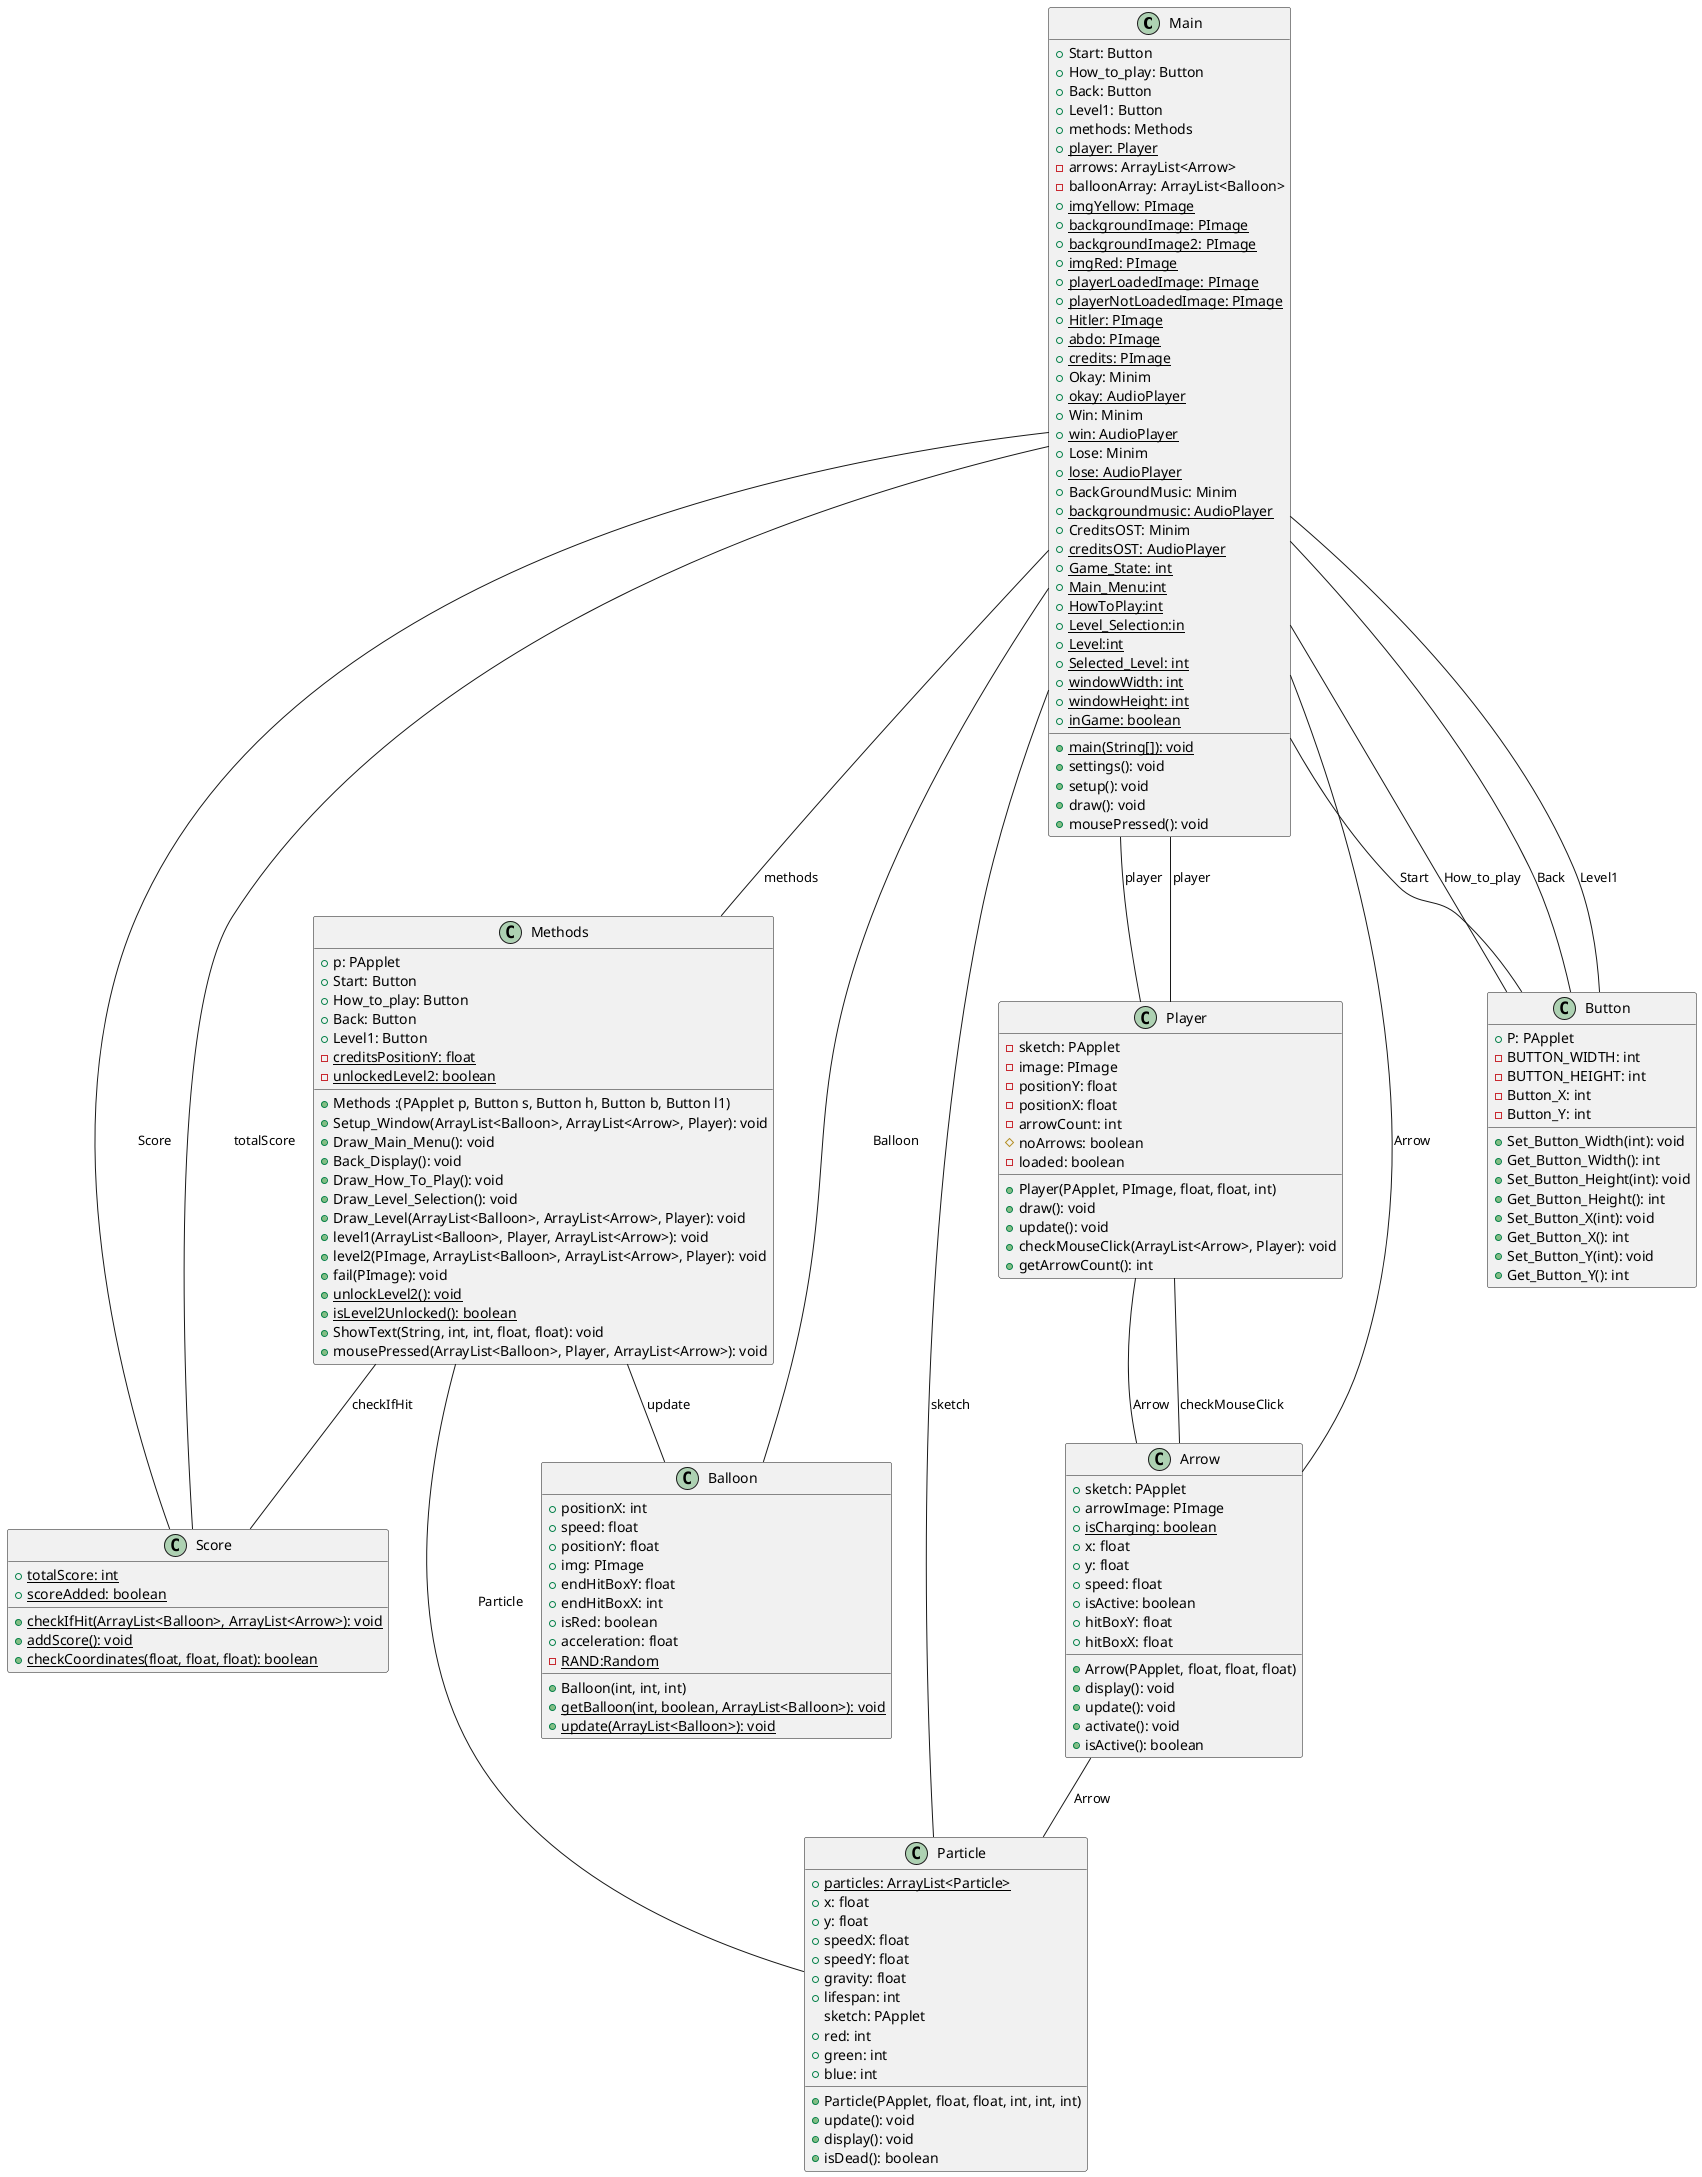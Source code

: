 @startuml

class Main
{
    +Start: Button
    +How_to_play: Button
    +Back: Button
    +Level1: Button
    +methods: Methods
    +<u>player: Player
    -arrows: ArrayList<Arrow>
    -balloonArray: ArrayList<Balloon>
    +<u>imgYellow: PImage
    +<u>backgroundImage: PImage
    +<u>backgroundImage2: PImage
    +<u>imgRed: PImage
    +<u>playerLoadedImage: PImage
    +<u>playerNotLoadedImage: PImage
    +<u>Hitler: PImage
    +<u>abdo: PImage
    +<u>credits: PImage
    +Okay: Minim
    +<u>okay: AudioPlayer
    +Win: Minim
    +<u>win: AudioPlayer
    +Lose: Minim
    +<u>lose: AudioPlayer
    +BackGroundMusic: Minim
    +<u>backgroundmusic: AudioPlayer
    +CreditsOST: Minim
    +<u>creditsOST: AudioPlayer
    +<u>Game_State: int
    +<u>Main_Menu:int
    +<u>HowToPlay:int
    +<u>Level_Selection:in
    +<u>Level:int
    +<u>Selected_Level: int
    +<u>windowWidth: int
    +<u>windowHeight: int
    +<u>inGame: boolean
    +<u>main(String[]): void
    +settings(): void
    +setup(): void
    +draw(): void
    +mousePressed(): void
}

class Methods
 {
    +p: PApplet
    +Start: Button
    +How_to_play: Button
    +Back: Button
    +Level1: Button
    -<u>creditsPositionY: float
    -<u>unlockedLevel2: boolean
    +Methods :(PApplet p, Button s, Button h, Button b, Button l1)
    +Setup_Window(ArrayList<Balloon>, ArrayList<Arrow>, Player): void
    +Draw_Main_Menu(): void
    +Back_Display(): void
    +Draw_How_To_Play(): void
    +Draw_Level_Selection(): void
    +Draw_Level(ArrayList<Balloon>, ArrayList<Arrow>, Player): void
    +level1(ArrayList<Balloon>, Player, ArrayList<Arrow>): void
    +level2(PImage, ArrayList<Balloon>, ArrayList<Arrow>, Player): void
    +fail(PImage): void
    +<u>unlockLevel2(): void
    +<u>isLevel2Unlocked(): boolean
    +ShowText(String, int, int, float, float): void
    +mousePressed(ArrayList<Balloon>, Player, ArrayList<Arrow>): void
}

class Player
{
    -sketch: PApplet
    -image: PImage
    -positionY: float
    -positionX: float
    -arrowCount: int
    #noArrows: boolean
    -loaded: boolean
    +Player(PApplet, PImage, float, float, int)
    +draw(): void
    +update(): void
    +checkMouseClick(ArrayList<Arrow>, Player): void
    +getArrowCount(): int
}

class Score
{
    +<u>totalScore: int
    +<u>scoreAdded: boolean
    +<u>checkIfHit(ArrayList<Balloon>, ArrayList<Arrow>): void
    +<u>addScore(): void
    +<u>checkCoordinates(float, float, float): boolean
}

class Particle
{
    +<u>particles: ArrayList<Particle>
    +x: float
    +y: float
    +speedX: float
    +speedY: float
    +gravity: float
    +lifespan: int
    sketch: PApplet
    +red: int
    +green: int
    +blue: int
    +Particle(PApplet, float, float, int, int, int)
    +update(): void
    +display(): void
    +isDead(): boolean
}

class Arrow
{
    +sketch: PApplet
    +arrowImage: PImage
    +<u>isCharging: boolean
    +x: float
    +y: float
    +speed: float
    +isActive: boolean
    +hitBoxY: float
    +hitBoxX: float
    +Arrow(PApplet, float, float, float)
    +display(): void
    +update(): void
    +activate(): void
    +isActive(): boolean
}

class Balloon
 {
    +positionX: int
    +speed: float
    +positionY: float
    +img: PImage
    +endHitBoxY: float
    +endHitBoxX: int
    +isRed: boolean
    +acceleration: float
    -<u>RAND:Random
    +Balloon(int, int, int)
    +<u>getBalloon(int, boolean, ArrayList<Balloon>): void
    +<u>update(ArrayList<Balloon>): void
}

class Button
{
    +P: PApplet
    -BUTTON_WIDTH: int
    -BUTTON_HEIGHT: int
    -Button_X: int
    -Button_Y: int
    +Set_Button_Width(int): void
    +Get_Button_Width(): int
    +Set_Button_Height(int): void
    +Get_Button_Height(): int
    +Set_Button_X(int): void
    +Get_Button_X(): int
    +Set_Button_Y(int): void
    +Get_Button_Y(): int
}

Main -- Methods: methods
Main -- Player: player
Main -- Score: Score
Main -- Arrow: Arrow
Main -- Balloon: Balloon
Main -- Button: Start
Main -- Button: How_to_play
Main -- Button: Back
Main -- Button: Level1
Player -- Arrow: checkMouseClick
Player -- Arrow: Arrow
Player -- Main: player
Methods -- Balloon: update
Methods -- Score: checkIfHit
Methods -- Particle: Particle
Arrow -- Particle: Arrow
Score -- Main: totalScore
Particle -- Main: sketch

@enduml
